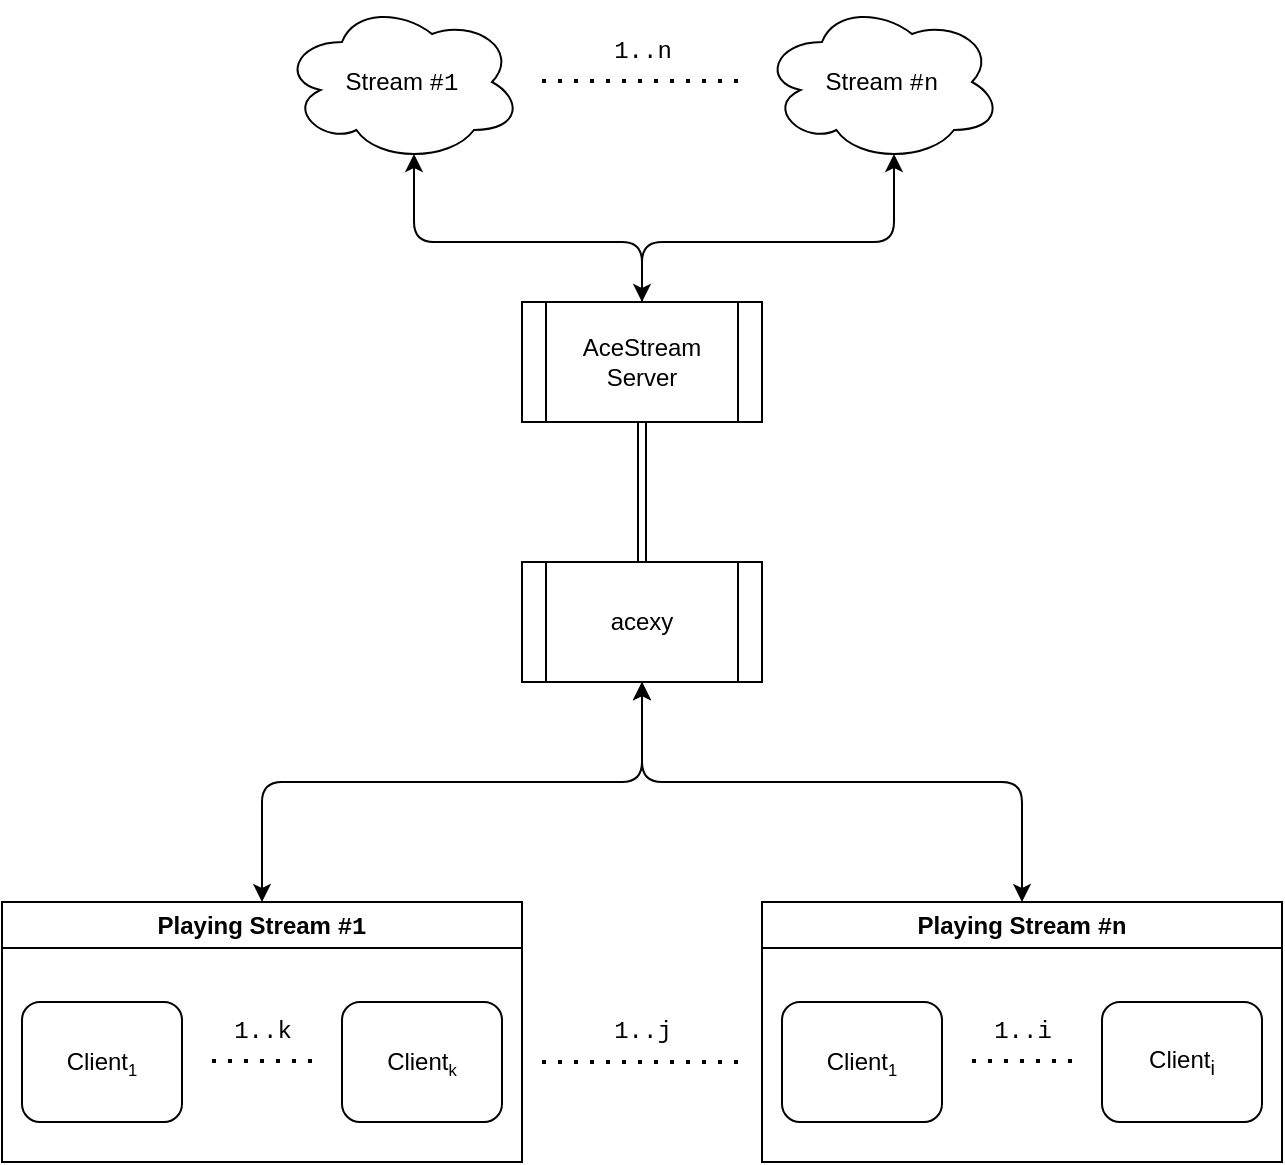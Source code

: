 <mxfile>
    <diagram id="adBpD7APLrumc_C-mHmm" name="Page-1">
        <mxGraphModel dx="894" dy="1124" grid="1" gridSize="10" guides="1" tooltips="1" connect="1" arrows="1" fold="1" page="1" pageScale="1" pageWidth="850" pageHeight="1100" math="0" shadow="0">
            <root>
                <mxCell id="0"/>
                <mxCell id="1" parent="0"/>
                <mxCell id="6" style="edgeStyle=none;html=1;exitX=0.5;exitY=0;exitDx=0;exitDy=0;entryX=0.55;entryY=0.95;entryDx=0;entryDy=0;entryPerimeter=0;" parent="1" source="2" target="3" edge="1">
                    <mxGeometry relative="1" as="geometry">
                        <Array as="points">
                            <mxPoint x="460" y="440"/>
                            <mxPoint x="346" y="440"/>
                        </Array>
                    </mxGeometry>
                </mxCell>
                <mxCell id="7" style="edgeStyle=none;html=1;exitX=0.5;exitY=0;exitDx=0;exitDy=0;entryX=0.55;entryY=0.95;entryDx=0;entryDy=0;entryPerimeter=0;startArrow=classic;startFill=1;" parent="1" source="2" target="4" edge="1">
                    <mxGeometry relative="1" as="geometry">
                        <Array as="points">
                            <mxPoint x="460" y="440"/>
                            <mxPoint x="586" y="440"/>
                        </Array>
                    </mxGeometry>
                </mxCell>
                <mxCell id="2" value="AceStream Server" style="shape=process;whiteSpace=wrap;html=1;backgroundOutline=1;" parent="1" vertex="1">
                    <mxGeometry x="400" y="470" width="120" height="60" as="geometry"/>
                </mxCell>
                <mxCell id="3" value="Stream &lt;font style=&quot;&quot; face=&quot;Courier New&quot;&gt;#1&lt;/font&gt;" style="ellipse;shape=cloud;whiteSpace=wrap;html=1;" parent="1" vertex="1">
                    <mxGeometry x="280" y="320" width="120" height="80" as="geometry"/>
                </mxCell>
                <mxCell id="4" value="Stream &lt;font face=&quot;Courier New&quot;&gt;#n&lt;/font&gt;" style="ellipse;shape=cloud;whiteSpace=wrap;html=1;" parent="1" vertex="1">
                    <mxGeometry x="520" y="320" width="120" height="80" as="geometry"/>
                </mxCell>
                <mxCell id="8" value="" style="endArrow=none;dashed=1;html=1;dashPattern=1 3;strokeWidth=2;" parent="1" edge="1">
                    <mxGeometry width="50" height="50" relative="1" as="geometry">
                        <mxPoint x="410" y="359.5" as="sourcePoint"/>
                        <mxPoint x="510" y="359.5" as="targetPoint"/>
                    </mxGeometry>
                </mxCell>
                <mxCell id="9" value="1..n" style="text;html=1;align=center;verticalAlign=middle;resizable=0;points=[];autosize=1;strokeColor=none;fillColor=none;fontFamily=Courier New;" parent="1" vertex="1">
                    <mxGeometry x="435" y="330" width="50" height="30" as="geometry"/>
                </mxCell>
                <mxCell id="27" style="edgeStyle=none;html=1;exitX=0.5;exitY=0;exitDx=0;exitDy=0;entryX=0.5;entryY=1;entryDx=0;entryDy=0;startArrow=classic;startFill=1;" edge="1" parent="1" source="12" target="25">
                    <mxGeometry relative="1" as="geometry">
                        <Array as="points">
                            <mxPoint x="270" y="710"/>
                            <mxPoint x="460" y="710"/>
                        </Array>
                    </mxGeometry>
                </mxCell>
                <mxCell id="12" value="&lt;font face=&quot;Helvetica&quot;&gt;Playing Stream &lt;/font&gt;#1" style="swimlane;whiteSpace=wrap;html=1;fontFamily=Courier New;" parent="1" vertex="1">
                    <mxGeometry x="140" y="770" width="260" height="130" as="geometry"/>
                </mxCell>
                <mxCell id="10" value="&lt;font face=&quot;Helvetica&quot;&gt;Client&lt;span style=&quot;font-size: 10px;&quot;&gt;&lt;sub&gt;1&lt;/sub&gt;&lt;/span&gt;&lt;/font&gt;" style="rounded=1;whiteSpace=wrap;html=1;fontFamily=Courier New;" parent="12" vertex="1">
                    <mxGeometry x="10" y="50" width="80" height="60" as="geometry"/>
                </mxCell>
                <mxCell id="13" value="&lt;font face=&quot;Helvetica&quot;&gt;Client&lt;span style=&quot;font-size: 10px;&quot;&gt;&lt;sub&gt;k&lt;/sub&gt;&lt;/span&gt;&lt;/font&gt;" style="rounded=1;whiteSpace=wrap;html=1;fontFamily=Courier New;" parent="12" vertex="1">
                    <mxGeometry x="170" y="50" width="80" height="60" as="geometry"/>
                </mxCell>
                <mxCell id="14" value="" style="endArrow=none;dashed=1;html=1;dashPattern=1 3;strokeWidth=2;" parent="12" edge="1">
                    <mxGeometry width="50" height="50" relative="1" as="geometry">
                        <mxPoint x="105" y="79.5" as="sourcePoint"/>
                        <mxPoint x="155" y="79.5" as="targetPoint"/>
                    </mxGeometry>
                </mxCell>
                <mxCell id="15" value="1..k" style="text;html=1;align=center;verticalAlign=middle;resizable=0;points=[];autosize=1;strokeColor=none;fillColor=none;fontFamily=Courier New;" parent="12" vertex="1">
                    <mxGeometry x="105" y="50" width="50" height="30" as="geometry"/>
                </mxCell>
                <mxCell id="28" style="edgeStyle=none;html=1;exitX=0.5;exitY=0;exitDx=0;exitDy=0;entryX=0.5;entryY=1;entryDx=0;entryDy=0;startArrow=classic;startFill=1;" edge="1" parent="1" source="16" target="25">
                    <mxGeometry relative="1" as="geometry">
                        <Array as="points">
                            <mxPoint x="650" y="710"/>
                            <mxPoint x="460" y="710"/>
                        </Array>
                    </mxGeometry>
                </mxCell>
                <mxCell id="16" value="&lt;font face=&quot;Helvetica&quot;&gt;Playing Stream &lt;/font&gt;#n" style="swimlane;whiteSpace=wrap;html=1;fontFamily=Courier New;" parent="1" vertex="1">
                    <mxGeometry x="520" y="770" width="260" height="130" as="geometry"/>
                </mxCell>
                <mxCell id="17" value="&lt;font face=&quot;Helvetica&quot;&gt;Client&lt;span style=&quot;font-size: 10px;&quot;&gt;&lt;sub&gt;1&lt;/sub&gt;&lt;/span&gt;&lt;/font&gt;" style="rounded=1;whiteSpace=wrap;html=1;fontFamily=Courier New;" parent="16" vertex="1">
                    <mxGeometry x="10" y="50" width="80" height="60" as="geometry"/>
                </mxCell>
                <mxCell id="18" value="&lt;font face=&quot;Helvetica&quot;&gt;Client&lt;sub&gt;i&lt;/sub&gt;&lt;/font&gt;" style="rounded=1;whiteSpace=wrap;html=1;fontFamily=Courier New;" parent="16" vertex="1">
                    <mxGeometry x="170" y="50" width="80" height="60" as="geometry"/>
                </mxCell>
                <mxCell id="19" value="" style="endArrow=none;dashed=1;html=1;dashPattern=1 3;strokeWidth=2;" parent="16" edge="1">
                    <mxGeometry width="50" height="50" relative="1" as="geometry">
                        <mxPoint x="105" y="79.5" as="sourcePoint"/>
                        <mxPoint x="155" y="79.5" as="targetPoint"/>
                    </mxGeometry>
                </mxCell>
                <mxCell id="20" value="1..i" style="text;html=1;align=center;verticalAlign=middle;resizable=0;points=[];autosize=1;strokeColor=none;fillColor=none;fontFamily=Courier New;" parent="16" vertex="1">
                    <mxGeometry x="105" y="50" width="50" height="30" as="geometry"/>
                </mxCell>
                <mxCell id="21" value="" style="endArrow=none;dashed=1;html=1;dashPattern=1 3;strokeWidth=2;" parent="1" edge="1">
                    <mxGeometry width="50" height="50" relative="1" as="geometry">
                        <mxPoint x="410" y="850" as="sourcePoint"/>
                        <mxPoint x="510" y="850" as="targetPoint"/>
                    </mxGeometry>
                </mxCell>
                <mxCell id="22" value="1..j" style="text;html=1;align=center;verticalAlign=middle;resizable=0;points=[];autosize=1;strokeColor=none;fillColor=none;fontFamily=Courier New;" parent="1" vertex="1">
                    <mxGeometry x="435" y="820" width="50" height="30" as="geometry"/>
                </mxCell>
                <mxCell id="26" style="edgeStyle=none;html=1;exitX=0.5;exitY=0;exitDx=0;exitDy=0;entryX=0.5;entryY=1;entryDx=0;entryDy=0;startArrow=classic;startFill=1;shape=link;" edge="1" parent="1" source="25" target="2">
                    <mxGeometry relative="1" as="geometry"/>
                </mxCell>
                <mxCell id="25" value="acexy" style="shape=process;whiteSpace=wrap;html=1;backgroundOutline=1;" vertex="1" parent="1">
                    <mxGeometry x="400" y="600" width="120" height="60" as="geometry"/>
                </mxCell>
            </root>
        </mxGraphModel>
    </diagram>
</mxfile>